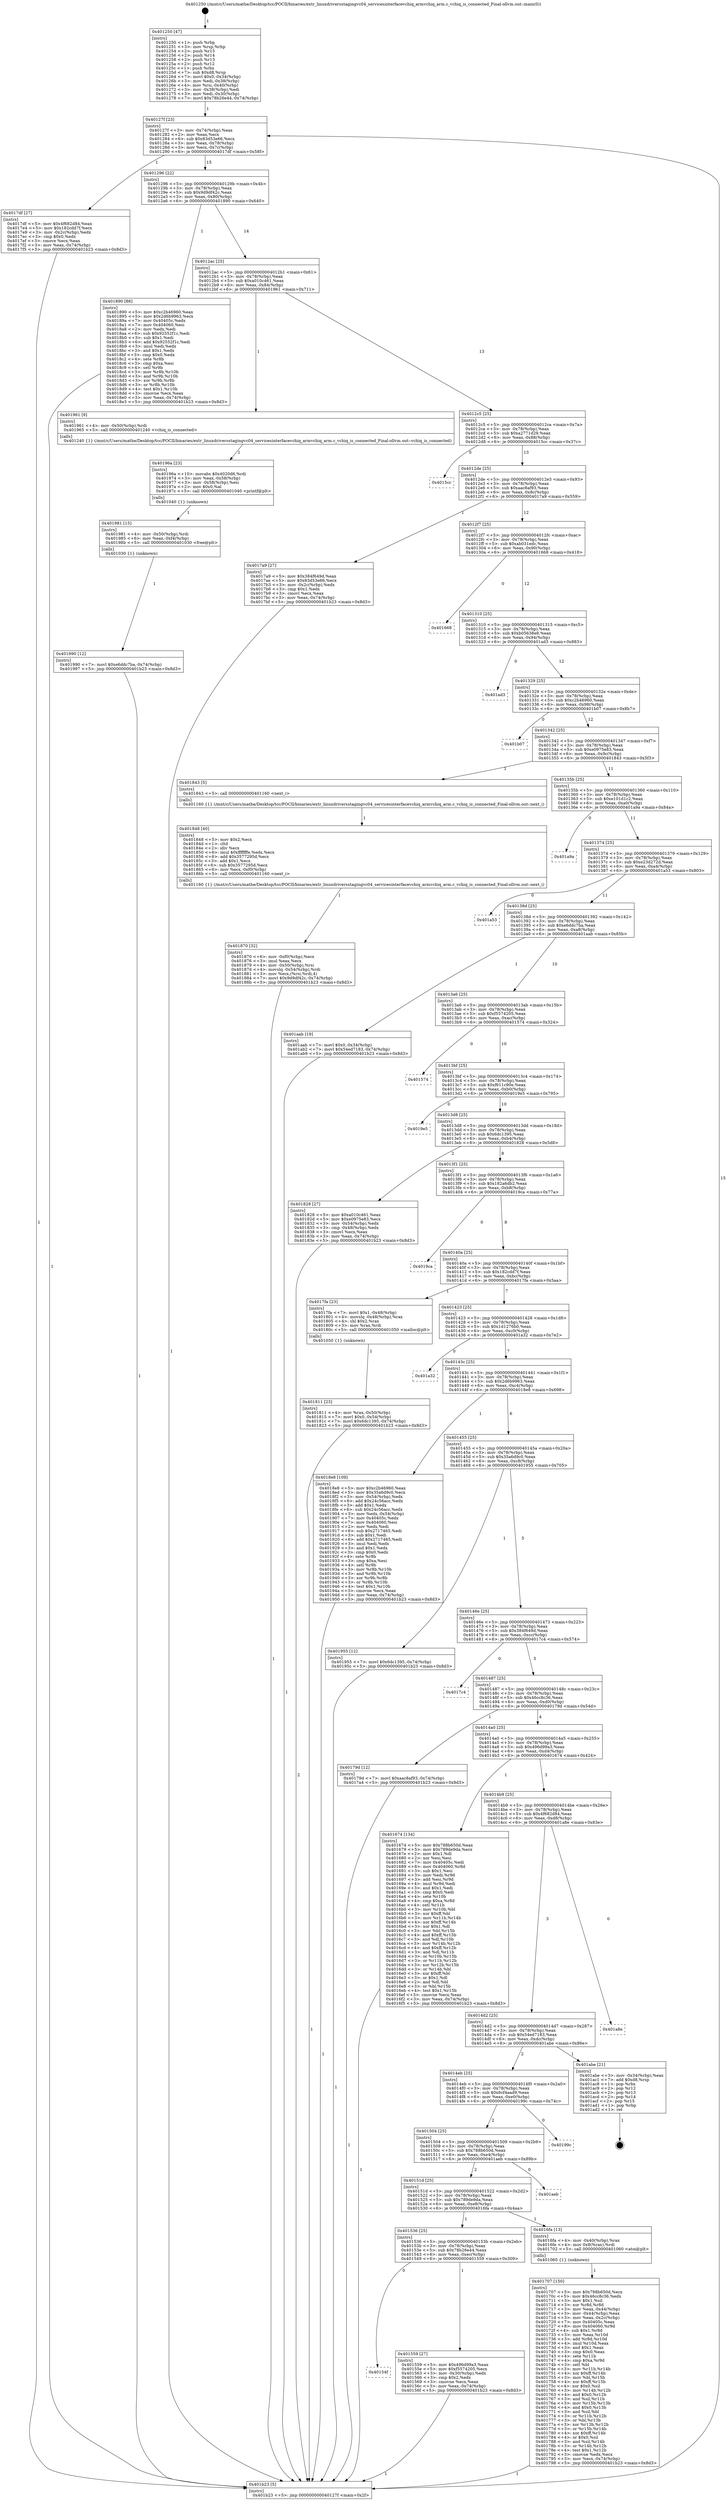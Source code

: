digraph "0x401250" {
  label = "0x401250 (/mnt/c/Users/mathe/Desktop/tcc/POCII/binaries/extr_linuxdriversstagingvc04_servicesinterfacevchiq_armvchiq_arm.c_vchiq_is_connected_Final-ollvm.out::main(0))"
  labelloc = "t"
  node[shape=record]

  Entry [label="",width=0.3,height=0.3,shape=circle,fillcolor=black,style=filled]
  "0x40127f" [label="{
     0x40127f [23]\l
     | [instrs]\l
     &nbsp;&nbsp;0x40127f \<+3\>: mov -0x74(%rbp),%eax\l
     &nbsp;&nbsp;0x401282 \<+2\>: mov %eax,%ecx\l
     &nbsp;&nbsp;0x401284 \<+6\>: sub $0x83d53e66,%ecx\l
     &nbsp;&nbsp;0x40128a \<+3\>: mov %eax,-0x78(%rbp)\l
     &nbsp;&nbsp;0x40128d \<+3\>: mov %ecx,-0x7c(%rbp)\l
     &nbsp;&nbsp;0x401290 \<+6\>: je 00000000004017df \<main+0x58f\>\l
  }"]
  "0x4017df" [label="{
     0x4017df [27]\l
     | [instrs]\l
     &nbsp;&nbsp;0x4017df \<+5\>: mov $0x4f682d84,%eax\l
     &nbsp;&nbsp;0x4017e4 \<+5\>: mov $0x182cdd7f,%ecx\l
     &nbsp;&nbsp;0x4017e9 \<+3\>: mov -0x2c(%rbp),%edx\l
     &nbsp;&nbsp;0x4017ec \<+3\>: cmp $0x0,%edx\l
     &nbsp;&nbsp;0x4017ef \<+3\>: cmove %ecx,%eax\l
     &nbsp;&nbsp;0x4017f2 \<+3\>: mov %eax,-0x74(%rbp)\l
     &nbsp;&nbsp;0x4017f5 \<+5\>: jmp 0000000000401b23 \<main+0x8d3\>\l
  }"]
  "0x401296" [label="{
     0x401296 [22]\l
     | [instrs]\l
     &nbsp;&nbsp;0x401296 \<+5\>: jmp 000000000040129b \<main+0x4b\>\l
     &nbsp;&nbsp;0x40129b \<+3\>: mov -0x78(%rbp),%eax\l
     &nbsp;&nbsp;0x40129e \<+5\>: sub $0x9d9df42c,%eax\l
     &nbsp;&nbsp;0x4012a3 \<+3\>: mov %eax,-0x80(%rbp)\l
     &nbsp;&nbsp;0x4012a6 \<+6\>: je 0000000000401890 \<main+0x640\>\l
  }"]
  Exit [label="",width=0.3,height=0.3,shape=circle,fillcolor=black,style=filled,peripheries=2]
  "0x401890" [label="{
     0x401890 [88]\l
     | [instrs]\l
     &nbsp;&nbsp;0x401890 \<+5\>: mov $0xc2b46960,%eax\l
     &nbsp;&nbsp;0x401895 \<+5\>: mov $0x2d6b9963,%ecx\l
     &nbsp;&nbsp;0x40189a \<+7\>: mov 0x40405c,%edx\l
     &nbsp;&nbsp;0x4018a1 \<+7\>: mov 0x404060,%esi\l
     &nbsp;&nbsp;0x4018a8 \<+2\>: mov %edx,%edi\l
     &nbsp;&nbsp;0x4018aa \<+6\>: sub $0x92552f1c,%edi\l
     &nbsp;&nbsp;0x4018b0 \<+3\>: sub $0x1,%edi\l
     &nbsp;&nbsp;0x4018b3 \<+6\>: add $0x92552f1c,%edi\l
     &nbsp;&nbsp;0x4018b9 \<+3\>: imul %edi,%edx\l
     &nbsp;&nbsp;0x4018bc \<+3\>: and $0x1,%edx\l
     &nbsp;&nbsp;0x4018bf \<+3\>: cmp $0x0,%edx\l
     &nbsp;&nbsp;0x4018c2 \<+4\>: sete %r8b\l
     &nbsp;&nbsp;0x4018c6 \<+3\>: cmp $0xa,%esi\l
     &nbsp;&nbsp;0x4018c9 \<+4\>: setl %r9b\l
     &nbsp;&nbsp;0x4018cd \<+3\>: mov %r8b,%r10b\l
     &nbsp;&nbsp;0x4018d0 \<+3\>: and %r9b,%r10b\l
     &nbsp;&nbsp;0x4018d3 \<+3\>: xor %r9b,%r8b\l
     &nbsp;&nbsp;0x4018d6 \<+3\>: or %r8b,%r10b\l
     &nbsp;&nbsp;0x4018d9 \<+4\>: test $0x1,%r10b\l
     &nbsp;&nbsp;0x4018dd \<+3\>: cmovne %ecx,%eax\l
     &nbsp;&nbsp;0x4018e0 \<+3\>: mov %eax,-0x74(%rbp)\l
     &nbsp;&nbsp;0x4018e3 \<+5\>: jmp 0000000000401b23 \<main+0x8d3\>\l
  }"]
  "0x4012ac" [label="{
     0x4012ac [25]\l
     | [instrs]\l
     &nbsp;&nbsp;0x4012ac \<+5\>: jmp 00000000004012b1 \<main+0x61\>\l
     &nbsp;&nbsp;0x4012b1 \<+3\>: mov -0x78(%rbp),%eax\l
     &nbsp;&nbsp;0x4012b4 \<+5\>: sub $0xa010c461,%eax\l
     &nbsp;&nbsp;0x4012b9 \<+6\>: mov %eax,-0x84(%rbp)\l
     &nbsp;&nbsp;0x4012bf \<+6\>: je 0000000000401961 \<main+0x711\>\l
  }"]
  "0x401990" [label="{
     0x401990 [12]\l
     | [instrs]\l
     &nbsp;&nbsp;0x401990 \<+7\>: movl $0xe6ddc7ba,-0x74(%rbp)\l
     &nbsp;&nbsp;0x401997 \<+5\>: jmp 0000000000401b23 \<main+0x8d3\>\l
  }"]
  "0x401961" [label="{
     0x401961 [9]\l
     | [instrs]\l
     &nbsp;&nbsp;0x401961 \<+4\>: mov -0x50(%rbp),%rdi\l
     &nbsp;&nbsp;0x401965 \<+5\>: call 0000000000401240 \<vchiq_is_connected\>\l
     | [calls]\l
     &nbsp;&nbsp;0x401240 \{1\} (/mnt/c/Users/mathe/Desktop/tcc/POCII/binaries/extr_linuxdriversstagingvc04_servicesinterfacevchiq_armvchiq_arm.c_vchiq_is_connected_Final-ollvm.out::vchiq_is_connected)\l
  }"]
  "0x4012c5" [label="{
     0x4012c5 [25]\l
     | [instrs]\l
     &nbsp;&nbsp;0x4012c5 \<+5\>: jmp 00000000004012ca \<main+0x7a\>\l
     &nbsp;&nbsp;0x4012ca \<+3\>: mov -0x78(%rbp),%eax\l
     &nbsp;&nbsp;0x4012cd \<+5\>: sub $0xa2771d29,%eax\l
     &nbsp;&nbsp;0x4012d2 \<+6\>: mov %eax,-0x88(%rbp)\l
     &nbsp;&nbsp;0x4012d8 \<+6\>: je 00000000004015cc \<main+0x37c\>\l
  }"]
  "0x401981" [label="{
     0x401981 [15]\l
     | [instrs]\l
     &nbsp;&nbsp;0x401981 \<+4\>: mov -0x50(%rbp),%rdi\l
     &nbsp;&nbsp;0x401985 \<+6\>: mov %eax,-0xf4(%rbp)\l
     &nbsp;&nbsp;0x40198b \<+5\>: call 0000000000401030 \<free@plt\>\l
     | [calls]\l
     &nbsp;&nbsp;0x401030 \{1\} (unknown)\l
  }"]
  "0x4015cc" [label="{
     0x4015cc\l
  }", style=dashed]
  "0x4012de" [label="{
     0x4012de [25]\l
     | [instrs]\l
     &nbsp;&nbsp;0x4012de \<+5\>: jmp 00000000004012e3 \<main+0x93\>\l
     &nbsp;&nbsp;0x4012e3 \<+3\>: mov -0x78(%rbp),%eax\l
     &nbsp;&nbsp;0x4012e6 \<+5\>: sub $0xaac8af93,%eax\l
     &nbsp;&nbsp;0x4012eb \<+6\>: mov %eax,-0x8c(%rbp)\l
     &nbsp;&nbsp;0x4012f1 \<+6\>: je 00000000004017a9 \<main+0x559\>\l
  }"]
  "0x40196a" [label="{
     0x40196a [23]\l
     | [instrs]\l
     &nbsp;&nbsp;0x40196a \<+10\>: movabs $0x4020d6,%rdi\l
     &nbsp;&nbsp;0x401974 \<+3\>: mov %eax,-0x58(%rbp)\l
     &nbsp;&nbsp;0x401977 \<+3\>: mov -0x58(%rbp),%esi\l
     &nbsp;&nbsp;0x40197a \<+2\>: mov $0x0,%al\l
     &nbsp;&nbsp;0x40197c \<+5\>: call 0000000000401040 \<printf@plt\>\l
     | [calls]\l
     &nbsp;&nbsp;0x401040 \{1\} (unknown)\l
  }"]
  "0x4017a9" [label="{
     0x4017a9 [27]\l
     | [instrs]\l
     &nbsp;&nbsp;0x4017a9 \<+5\>: mov $0x384f649d,%eax\l
     &nbsp;&nbsp;0x4017ae \<+5\>: mov $0x83d53e66,%ecx\l
     &nbsp;&nbsp;0x4017b3 \<+3\>: mov -0x2c(%rbp),%edx\l
     &nbsp;&nbsp;0x4017b6 \<+3\>: cmp $0x1,%edx\l
     &nbsp;&nbsp;0x4017b9 \<+3\>: cmovl %ecx,%eax\l
     &nbsp;&nbsp;0x4017bc \<+3\>: mov %eax,-0x74(%rbp)\l
     &nbsp;&nbsp;0x4017bf \<+5\>: jmp 0000000000401b23 \<main+0x8d3\>\l
  }"]
  "0x4012f7" [label="{
     0x4012f7 [25]\l
     | [instrs]\l
     &nbsp;&nbsp;0x4012f7 \<+5\>: jmp 00000000004012fc \<main+0xac\>\l
     &nbsp;&nbsp;0x4012fc \<+3\>: mov -0x78(%rbp),%eax\l
     &nbsp;&nbsp;0x4012ff \<+5\>: sub $0xab031edc,%eax\l
     &nbsp;&nbsp;0x401304 \<+6\>: mov %eax,-0x90(%rbp)\l
     &nbsp;&nbsp;0x40130a \<+6\>: je 0000000000401668 \<main+0x418\>\l
  }"]
  "0x401870" [label="{
     0x401870 [32]\l
     | [instrs]\l
     &nbsp;&nbsp;0x401870 \<+6\>: mov -0xf0(%rbp),%ecx\l
     &nbsp;&nbsp;0x401876 \<+3\>: imul %eax,%ecx\l
     &nbsp;&nbsp;0x401879 \<+4\>: mov -0x50(%rbp),%rsi\l
     &nbsp;&nbsp;0x40187d \<+4\>: movslq -0x54(%rbp),%rdi\l
     &nbsp;&nbsp;0x401881 \<+3\>: mov %ecx,(%rsi,%rdi,4)\l
     &nbsp;&nbsp;0x401884 \<+7\>: movl $0x9d9df42c,-0x74(%rbp)\l
     &nbsp;&nbsp;0x40188b \<+5\>: jmp 0000000000401b23 \<main+0x8d3\>\l
  }"]
  "0x401668" [label="{
     0x401668\l
  }", style=dashed]
  "0x401310" [label="{
     0x401310 [25]\l
     | [instrs]\l
     &nbsp;&nbsp;0x401310 \<+5\>: jmp 0000000000401315 \<main+0xc5\>\l
     &nbsp;&nbsp;0x401315 \<+3\>: mov -0x78(%rbp),%eax\l
     &nbsp;&nbsp;0x401318 \<+5\>: sub $0xb05638e8,%eax\l
     &nbsp;&nbsp;0x40131d \<+6\>: mov %eax,-0x94(%rbp)\l
     &nbsp;&nbsp;0x401323 \<+6\>: je 0000000000401ad3 \<main+0x883\>\l
  }"]
  "0x401848" [label="{
     0x401848 [40]\l
     | [instrs]\l
     &nbsp;&nbsp;0x401848 \<+5\>: mov $0x2,%ecx\l
     &nbsp;&nbsp;0x40184d \<+1\>: cltd\l
     &nbsp;&nbsp;0x40184e \<+2\>: idiv %ecx\l
     &nbsp;&nbsp;0x401850 \<+6\>: imul $0xfffffffe,%edx,%ecx\l
     &nbsp;&nbsp;0x401856 \<+6\>: add $0x3577295d,%ecx\l
     &nbsp;&nbsp;0x40185c \<+3\>: add $0x1,%ecx\l
     &nbsp;&nbsp;0x40185f \<+6\>: sub $0x3577295d,%ecx\l
     &nbsp;&nbsp;0x401865 \<+6\>: mov %ecx,-0xf0(%rbp)\l
     &nbsp;&nbsp;0x40186b \<+5\>: call 0000000000401160 \<next_i\>\l
     | [calls]\l
     &nbsp;&nbsp;0x401160 \{1\} (/mnt/c/Users/mathe/Desktop/tcc/POCII/binaries/extr_linuxdriversstagingvc04_servicesinterfacevchiq_armvchiq_arm.c_vchiq_is_connected_Final-ollvm.out::next_i)\l
  }"]
  "0x401ad3" [label="{
     0x401ad3\l
  }", style=dashed]
  "0x401329" [label="{
     0x401329 [25]\l
     | [instrs]\l
     &nbsp;&nbsp;0x401329 \<+5\>: jmp 000000000040132e \<main+0xde\>\l
     &nbsp;&nbsp;0x40132e \<+3\>: mov -0x78(%rbp),%eax\l
     &nbsp;&nbsp;0x401331 \<+5\>: sub $0xc2b46960,%eax\l
     &nbsp;&nbsp;0x401336 \<+6\>: mov %eax,-0x98(%rbp)\l
     &nbsp;&nbsp;0x40133c \<+6\>: je 0000000000401b07 \<main+0x8b7\>\l
  }"]
  "0x401811" [label="{
     0x401811 [23]\l
     | [instrs]\l
     &nbsp;&nbsp;0x401811 \<+4\>: mov %rax,-0x50(%rbp)\l
     &nbsp;&nbsp;0x401815 \<+7\>: movl $0x0,-0x54(%rbp)\l
     &nbsp;&nbsp;0x40181c \<+7\>: movl $0x6dc1395,-0x74(%rbp)\l
     &nbsp;&nbsp;0x401823 \<+5\>: jmp 0000000000401b23 \<main+0x8d3\>\l
  }"]
  "0x401b07" [label="{
     0x401b07\l
  }", style=dashed]
  "0x401342" [label="{
     0x401342 [25]\l
     | [instrs]\l
     &nbsp;&nbsp;0x401342 \<+5\>: jmp 0000000000401347 \<main+0xf7\>\l
     &nbsp;&nbsp;0x401347 \<+3\>: mov -0x78(%rbp),%eax\l
     &nbsp;&nbsp;0x40134a \<+5\>: sub $0xe0975e83,%eax\l
     &nbsp;&nbsp;0x40134f \<+6\>: mov %eax,-0x9c(%rbp)\l
     &nbsp;&nbsp;0x401355 \<+6\>: je 0000000000401843 \<main+0x5f3\>\l
  }"]
  "0x401707" [label="{
     0x401707 [150]\l
     | [instrs]\l
     &nbsp;&nbsp;0x401707 \<+5\>: mov $0x788b650d,%ecx\l
     &nbsp;&nbsp;0x40170c \<+5\>: mov $0x46cc8c36,%edx\l
     &nbsp;&nbsp;0x401711 \<+3\>: mov $0x1,%sil\l
     &nbsp;&nbsp;0x401714 \<+3\>: xor %r8d,%r8d\l
     &nbsp;&nbsp;0x401717 \<+3\>: mov %eax,-0x44(%rbp)\l
     &nbsp;&nbsp;0x40171a \<+3\>: mov -0x44(%rbp),%eax\l
     &nbsp;&nbsp;0x40171d \<+3\>: mov %eax,-0x2c(%rbp)\l
     &nbsp;&nbsp;0x401720 \<+7\>: mov 0x40405c,%eax\l
     &nbsp;&nbsp;0x401727 \<+8\>: mov 0x404060,%r9d\l
     &nbsp;&nbsp;0x40172f \<+4\>: sub $0x1,%r8d\l
     &nbsp;&nbsp;0x401733 \<+3\>: mov %eax,%r10d\l
     &nbsp;&nbsp;0x401736 \<+3\>: add %r8d,%r10d\l
     &nbsp;&nbsp;0x401739 \<+4\>: imul %r10d,%eax\l
     &nbsp;&nbsp;0x40173d \<+3\>: and $0x1,%eax\l
     &nbsp;&nbsp;0x401740 \<+3\>: cmp $0x0,%eax\l
     &nbsp;&nbsp;0x401743 \<+4\>: sete %r11b\l
     &nbsp;&nbsp;0x401747 \<+4\>: cmp $0xa,%r9d\l
     &nbsp;&nbsp;0x40174b \<+3\>: setl %bl\l
     &nbsp;&nbsp;0x40174e \<+3\>: mov %r11b,%r14b\l
     &nbsp;&nbsp;0x401751 \<+4\>: xor $0xff,%r14b\l
     &nbsp;&nbsp;0x401755 \<+3\>: mov %bl,%r15b\l
     &nbsp;&nbsp;0x401758 \<+4\>: xor $0xff,%r15b\l
     &nbsp;&nbsp;0x40175c \<+4\>: xor $0x0,%sil\l
     &nbsp;&nbsp;0x401760 \<+3\>: mov %r14b,%r12b\l
     &nbsp;&nbsp;0x401763 \<+4\>: and $0x0,%r12b\l
     &nbsp;&nbsp;0x401767 \<+3\>: and %sil,%r11b\l
     &nbsp;&nbsp;0x40176a \<+3\>: mov %r15b,%r13b\l
     &nbsp;&nbsp;0x40176d \<+4\>: and $0x0,%r13b\l
     &nbsp;&nbsp;0x401771 \<+3\>: and %sil,%bl\l
     &nbsp;&nbsp;0x401774 \<+3\>: or %r11b,%r12b\l
     &nbsp;&nbsp;0x401777 \<+3\>: or %bl,%r13b\l
     &nbsp;&nbsp;0x40177a \<+3\>: xor %r13b,%r12b\l
     &nbsp;&nbsp;0x40177d \<+3\>: or %r15b,%r14b\l
     &nbsp;&nbsp;0x401780 \<+4\>: xor $0xff,%r14b\l
     &nbsp;&nbsp;0x401784 \<+4\>: or $0x0,%sil\l
     &nbsp;&nbsp;0x401788 \<+3\>: and %sil,%r14b\l
     &nbsp;&nbsp;0x40178b \<+3\>: or %r14b,%r12b\l
     &nbsp;&nbsp;0x40178e \<+4\>: test $0x1,%r12b\l
     &nbsp;&nbsp;0x401792 \<+3\>: cmovne %edx,%ecx\l
     &nbsp;&nbsp;0x401795 \<+3\>: mov %ecx,-0x74(%rbp)\l
     &nbsp;&nbsp;0x401798 \<+5\>: jmp 0000000000401b23 \<main+0x8d3\>\l
  }"]
  "0x401843" [label="{
     0x401843 [5]\l
     | [instrs]\l
     &nbsp;&nbsp;0x401843 \<+5\>: call 0000000000401160 \<next_i\>\l
     | [calls]\l
     &nbsp;&nbsp;0x401160 \{1\} (/mnt/c/Users/mathe/Desktop/tcc/POCII/binaries/extr_linuxdriversstagingvc04_servicesinterfacevchiq_armvchiq_arm.c_vchiq_is_connected_Final-ollvm.out::next_i)\l
  }"]
  "0x40135b" [label="{
     0x40135b [25]\l
     | [instrs]\l
     &nbsp;&nbsp;0x40135b \<+5\>: jmp 0000000000401360 \<main+0x110\>\l
     &nbsp;&nbsp;0x401360 \<+3\>: mov -0x78(%rbp),%eax\l
     &nbsp;&nbsp;0x401363 \<+5\>: sub $0xe101d1c2,%eax\l
     &nbsp;&nbsp;0x401368 \<+6\>: mov %eax,-0xa0(%rbp)\l
     &nbsp;&nbsp;0x40136e \<+6\>: je 0000000000401a9a \<main+0x84a\>\l
  }"]
  "0x401250" [label="{
     0x401250 [47]\l
     | [instrs]\l
     &nbsp;&nbsp;0x401250 \<+1\>: push %rbp\l
     &nbsp;&nbsp;0x401251 \<+3\>: mov %rsp,%rbp\l
     &nbsp;&nbsp;0x401254 \<+2\>: push %r15\l
     &nbsp;&nbsp;0x401256 \<+2\>: push %r14\l
     &nbsp;&nbsp;0x401258 \<+2\>: push %r13\l
     &nbsp;&nbsp;0x40125a \<+2\>: push %r12\l
     &nbsp;&nbsp;0x40125c \<+1\>: push %rbx\l
     &nbsp;&nbsp;0x40125d \<+7\>: sub $0xd8,%rsp\l
     &nbsp;&nbsp;0x401264 \<+7\>: movl $0x0,-0x34(%rbp)\l
     &nbsp;&nbsp;0x40126b \<+3\>: mov %edi,-0x38(%rbp)\l
     &nbsp;&nbsp;0x40126e \<+4\>: mov %rsi,-0x40(%rbp)\l
     &nbsp;&nbsp;0x401272 \<+3\>: mov -0x38(%rbp),%edi\l
     &nbsp;&nbsp;0x401275 \<+3\>: mov %edi,-0x30(%rbp)\l
     &nbsp;&nbsp;0x401278 \<+7\>: movl $0x78b26e44,-0x74(%rbp)\l
  }"]
  "0x401a9a" [label="{
     0x401a9a\l
  }", style=dashed]
  "0x401374" [label="{
     0x401374 [25]\l
     | [instrs]\l
     &nbsp;&nbsp;0x401374 \<+5\>: jmp 0000000000401379 \<main+0x129\>\l
     &nbsp;&nbsp;0x401379 \<+3\>: mov -0x78(%rbp),%eax\l
     &nbsp;&nbsp;0x40137c \<+5\>: sub $0xe23d272d,%eax\l
     &nbsp;&nbsp;0x401381 \<+6\>: mov %eax,-0xa4(%rbp)\l
     &nbsp;&nbsp;0x401387 \<+6\>: je 0000000000401a53 \<main+0x803\>\l
  }"]
  "0x401b23" [label="{
     0x401b23 [5]\l
     | [instrs]\l
     &nbsp;&nbsp;0x401b23 \<+5\>: jmp 000000000040127f \<main+0x2f\>\l
  }"]
  "0x401a53" [label="{
     0x401a53\l
  }", style=dashed]
  "0x40138d" [label="{
     0x40138d [25]\l
     | [instrs]\l
     &nbsp;&nbsp;0x40138d \<+5\>: jmp 0000000000401392 \<main+0x142\>\l
     &nbsp;&nbsp;0x401392 \<+3\>: mov -0x78(%rbp),%eax\l
     &nbsp;&nbsp;0x401395 \<+5\>: sub $0xe6ddc7ba,%eax\l
     &nbsp;&nbsp;0x40139a \<+6\>: mov %eax,-0xa8(%rbp)\l
     &nbsp;&nbsp;0x4013a0 \<+6\>: je 0000000000401aab \<main+0x85b\>\l
  }"]
  "0x40154f" [label="{
     0x40154f\l
  }", style=dashed]
  "0x401aab" [label="{
     0x401aab [19]\l
     | [instrs]\l
     &nbsp;&nbsp;0x401aab \<+7\>: movl $0x0,-0x34(%rbp)\l
     &nbsp;&nbsp;0x401ab2 \<+7\>: movl $0x54ed7183,-0x74(%rbp)\l
     &nbsp;&nbsp;0x401ab9 \<+5\>: jmp 0000000000401b23 \<main+0x8d3\>\l
  }"]
  "0x4013a6" [label="{
     0x4013a6 [25]\l
     | [instrs]\l
     &nbsp;&nbsp;0x4013a6 \<+5\>: jmp 00000000004013ab \<main+0x15b\>\l
     &nbsp;&nbsp;0x4013ab \<+3\>: mov -0x78(%rbp),%eax\l
     &nbsp;&nbsp;0x4013ae \<+5\>: sub $0xf5574205,%eax\l
     &nbsp;&nbsp;0x4013b3 \<+6\>: mov %eax,-0xac(%rbp)\l
     &nbsp;&nbsp;0x4013b9 \<+6\>: je 0000000000401574 \<main+0x324\>\l
  }"]
  "0x401559" [label="{
     0x401559 [27]\l
     | [instrs]\l
     &nbsp;&nbsp;0x401559 \<+5\>: mov $0x496d99a3,%eax\l
     &nbsp;&nbsp;0x40155e \<+5\>: mov $0xf5574205,%ecx\l
     &nbsp;&nbsp;0x401563 \<+3\>: mov -0x30(%rbp),%edx\l
     &nbsp;&nbsp;0x401566 \<+3\>: cmp $0x2,%edx\l
     &nbsp;&nbsp;0x401569 \<+3\>: cmovne %ecx,%eax\l
     &nbsp;&nbsp;0x40156c \<+3\>: mov %eax,-0x74(%rbp)\l
     &nbsp;&nbsp;0x40156f \<+5\>: jmp 0000000000401b23 \<main+0x8d3\>\l
  }"]
  "0x401574" [label="{
     0x401574\l
  }", style=dashed]
  "0x4013bf" [label="{
     0x4013bf [25]\l
     | [instrs]\l
     &nbsp;&nbsp;0x4013bf \<+5\>: jmp 00000000004013c4 \<main+0x174\>\l
     &nbsp;&nbsp;0x4013c4 \<+3\>: mov -0x78(%rbp),%eax\l
     &nbsp;&nbsp;0x4013c7 \<+5\>: sub $0xf611c90e,%eax\l
     &nbsp;&nbsp;0x4013cc \<+6\>: mov %eax,-0xb0(%rbp)\l
     &nbsp;&nbsp;0x4013d2 \<+6\>: je 00000000004019e5 \<main+0x795\>\l
  }"]
  "0x401536" [label="{
     0x401536 [25]\l
     | [instrs]\l
     &nbsp;&nbsp;0x401536 \<+5\>: jmp 000000000040153b \<main+0x2eb\>\l
     &nbsp;&nbsp;0x40153b \<+3\>: mov -0x78(%rbp),%eax\l
     &nbsp;&nbsp;0x40153e \<+5\>: sub $0x78b26e44,%eax\l
     &nbsp;&nbsp;0x401543 \<+6\>: mov %eax,-0xec(%rbp)\l
     &nbsp;&nbsp;0x401549 \<+6\>: je 0000000000401559 \<main+0x309\>\l
  }"]
  "0x4019e5" [label="{
     0x4019e5\l
  }", style=dashed]
  "0x4013d8" [label="{
     0x4013d8 [25]\l
     | [instrs]\l
     &nbsp;&nbsp;0x4013d8 \<+5\>: jmp 00000000004013dd \<main+0x18d\>\l
     &nbsp;&nbsp;0x4013dd \<+3\>: mov -0x78(%rbp),%eax\l
     &nbsp;&nbsp;0x4013e0 \<+5\>: sub $0x6dc1395,%eax\l
     &nbsp;&nbsp;0x4013e5 \<+6\>: mov %eax,-0xb4(%rbp)\l
     &nbsp;&nbsp;0x4013eb \<+6\>: je 0000000000401828 \<main+0x5d8\>\l
  }"]
  "0x4016fa" [label="{
     0x4016fa [13]\l
     | [instrs]\l
     &nbsp;&nbsp;0x4016fa \<+4\>: mov -0x40(%rbp),%rax\l
     &nbsp;&nbsp;0x4016fe \<+4\>: mov 0x8(%rax),%rdi\l
     &nbsp;&nbsp;0x401702 \<+5\>: call 0000000000401060 \<atoi@plt\>\l
     | [calls]\l
     &nbsp;&nbsp;0x401060 \{1\} (unknown)\l
  }"]
  "0x401828" [label="{
     0x401828 [27]\l
     | [instrs]\l
     &nbsp;&nbsp;0x401828 \<+5\>: mov $0xa010c461,%eax\l
     &nbsp;&nbsp;0x40182d \<+5\>: mov $0xe0975e83,%ecx\l
     &nbsp;&nbsp;0x401832 \<+3\>: mov -0x54(%rbp),%edx\l
     &nbsp;&nbsp;0x401835 \<+3\>: cmp -0x48(%rbp),%edx\l
     &nbsp;&nbsp;0x401838 \<+3\>: cmovl %ecx,%eax\l
     &nbsp;&nbsp;0x40183b \<+3\>: mov %eax,-0x74(%rbp)\l
     &nbsp;&nbsp;0x40183e \<+5\>: jmp 0000000000401b23 \<main+0x8d3\>\l
  }"]
  "0x4013f1" [label="{
     0x4013f1 [25]\l
     | [instrs]\l
     &nbsp;&nbsp;0x4013f1 \<+5\>: jmp 00000000004013f6 \<main+0x1a6\>\l
     &nbsp;&nbsp;0x4013f6 \<+3\>: mov -0x78(%rbp),%eax\l
     &nbsp;&nbsp;0x4013f9 \<+5\>: sub $0x182a6db2,%eax\l
     &nbsp;&nbsp;0x4013fe \<+6\>: mov %eax,-0xb8(%rbp)\l
     &nbsp;&nbsp;0x401404 \<+6\>: je 00000000004019ca \<main+0x77a\>\l
  }"]
  "0x40151d" [label="{
     0x40151d [25]\l
     | [instrs]\l
     &nbsp;&nbsp;0x40151d \<+5\>: jmp 0000000000401522 \<main+0x2d2\>\l
     &nbsp;&nbsp;0x401522 \<+3\>: mov -0x78(%rbp),%eax\l
     &nbsp;&nbsp;0x401525 \<+5\>: sub $0x789de9da,%eax\l
     &nbsp;&nbsp;0x40152a \<+6\>: mov %eax,-0xe8(%rbp)\l
     &nbsp;&nbsp;0x401530 \<+6\>: je 00000000004016fa \<main+0x4aa\>\l
  }"]
  "0x4019ca" [label="{
     0x4019ca\l
  }", style=dashed]
  "0x40140a" [label="{
     0x40140a [25]\l
     | [instrs]\l
     &nbsp;&nbsp;0x40140a \<+5\>: jmp 000000000040140f \<main+0x1bf\>\l
     &nbsp;&nbsp;0x40140f \<+3\>: mov -0x78(%rbp),%eax\l
     &nbsp;&nbsp;0x401412 \<+5\>: sub $0x182cdd7f,%eax\l
     &nbsp;&nbsp;0x401417 \<+6\>: mov %eax,-0xbc(%rbp)\l
     &nbsp;&nbsp;0x40141d \<+6\>: je 00000000004017fa \<main+0x5aa\>\l
  }"]
  "0x401aeb" [label="{
     0x401aeb\l
  }", style=dashed]
  "0x4017fa" [label="{
     0x4017fa [23]\l
     | [instrs]\l
     &nbsp;&nbsp;0x4017fa \<+7\>: movl $0x1,-0x48(%rbp)\l
     &nbsp;&nbsp;0x401801 \<+4\>: movslq -0x48(%rbp),%rax\l
     &nbsp;&nbsp;0x401805 \<+4\>: shl $0x2,%rax\l
     &nbsp;&nbsp;0x401809 \<+3\>: mov %rax,%rdi\l
     &nbsp;&nbsp;0x40180c \<+5\>: call 0000000000401050 \<malloc@plt\>\l
     | [calls]\l
     &nbsp;&nbsp;0x401050 \{1\} (unknown)\l
  }"]
  "0x401423" [label="{
     0x401423 [25]\l
     | [instrs]\l
     &nbsp;&nbsp;0x401423 \<+5\>: jmp 0000000000401428 \<main+0x1d8\>\l
     &nbsp;&nbsp;0x401428 \<+3\>: mov -0x78(%rbp),%eax\l
     &nbsp;&nbsp;0x40142b \<+5\>: sub $0x1d1276b0,%eax\l
     &nbsp;&nbsp;0x401430 \<+6\>: mov %eax,-0xc0(%rbp)\l
     &nbsp;&nbsp;0x401436 \<+6\>: je 0000000000401a32 \<main+0x7e2\>\l
  }"]
  "0x401504" [label="{
     0x401504 [25]\l
     | [instrs]\l
     &nbsp;&nbsp;0x401504 \<+5\>: jmp 0000000000401509 \<main+0x2b9\>\l
     &nbsp;&nbsp;0x401509 \<+3\>: mov -0x78(%rbp),%eax\l
     &nbsp;&nbsp;0x40150c \<+5\>: sub $0x788b650d,%eax\l
     &nbsp;&nbsp;0x401511 \<+6\>: mov %eax,-0xe4(%rbp)\l
     &nbsp;&nbsp;0x401517 \<+6\>: je 0000000000401aeb \<main+0x89b\>\l
  }"]
  "0x401a32" [label="{
     0x401a32\l
  }", style=dashed]
  "0x40143c" [label="{
     0x40143c [25]\l
     | [instrs]\l
     &nbsp;&nbsp;0x40143c \<+5\>: jmp 0000000000401441 \<main+0x1f1\>\l
     &nbsp;&nbsp;0x401441 \<+3\>: mov -0x78(%rbp),%eax\l
     &nbsp;&nbsp;0x401444 \<+5\>: sub $0x2d6b9963,%eax\l
     &nbsp;&nbsp;0x401449 \<+6\>: mov %eax,-0xc4(%rbp)\l
     &nbsp;&nbsp;0x40144f \<+6\>: je 00000000004018e8 \<main+0x698\>\l
  }"]
  "0x40199c" [label="{
     0x40199c\l
  }", style=dashed]
  "0x4018e8" [label="{
     0x4018e8 [109]\l
     | [instrs]\l
     &nbsp;&nbsp;0x4018e8 \<+5\>: mov $0xc2b46960,%eax\l
     &nbsp;&nbsp;0x4018ed \<+5\>: mov $0x35a6d9c0,%ecx\l
     &nbsp;&nbsp;0x4018f2 \<+3\>: mov -0x54(%rbp),%edx\l
     &nbsp;&nbsp;0x4018f5 \<+6\>: add $0x24c56acc,%edx\l
     &nbsp;&nbsp;0x4018fb \<+3\>: add $0x1,%edx\l
     &nbsp;&nbsp;0x4018fe \<+6\>: sub $0x24c56acc,%edx\l
     &nbsp;&nbsp;0x401904 \<+3\>: mov %edx,-0x54(%rbp)\l
     &nbsp;&nbsp;0x401907 \<+7\>: mov 0x40405c,%edx\l
     &nbsp;&nbsp;0x40190e \<+7\>: mov 0x404060,%esi\l
     &nbsp;&nbsp;0x401915 \<+2\>: mov %edx,%edi\l
     &nbsp;&nbsp;0x401917 \<+6\>: sub $0x2717465,%edi\l
     &nbsp;&nbsp;0x40191d \<+3\>: sub $0x1,%edi\l
     &nbsp;&nbsp;0x401920 \<+6\>: add $0x2717465,%edi\l
     &nbsp;&nbsp;0x401926 \<+3\>: imul %edi,%edx\l
     &nbsp;&nbsp;0x401929 \<+3\>: and $0x1,%edx\l
     &nbsp;&nbsp;0x40192c \<+3\>: cmp $0x0,%edx\l
     &nbsp;&nbsp;0x40192f \<+4\>: sete %r8b\l
     &nbsp;&nbsp;0x401933 \<+3\>: cmp $0xa,%esi\l
     &nbsp;&nbsp;0x401936 \<+4\>: setl %r9b\l
     &nbsp;&nbsp;0x40193a \<+3\>: mov %r8b,%r10b\l
     &nbsp;&nbsp;0x40193d \<+3\>: and %r9b,%r10b\l
     &nbsp;&nbsp;0x401940 \<+3\>: xor %r9b,%r8b\l
     &nbsp;&nbsp;0x401943 \<+3\>: or %r8b,%r10b\l
     &nbsp;&nbsp;0x401946 \<+4\>: test $0x1,%r10b\l
     &nbsp;&nbsp;0x40194a \<+3\>: cmovne %ecx,%eax\l
     &nbsp;&nbsp;0x40194d \<+3\>: mov %eax,-0x74(%rbp)\l
     &nbsp;&nbsp;0x401950 \<+5\>: jmp 0000000000401b23 \<main+0x8d3\>\l
  }"]
  "0x401455" [label="{
     0x401455 [25]\l
     | [instrs]\l
     &nbsp;&nbsp;0x401455 \<+5\>: jmp 000000000040145a \<main+0x20a\>\l
     &nbsp;&nbsp;0x40145a \<+3\>: mov -0x78(%rbp),%eax\l
     &nbsp;&nbsp;0x40145d \<+5\>: sub $0x35a6d9c0,%eax\l
     &nbsp;&nbsp;0x401462 \<+6\>: mov %eax,-0xc8(%rbp)\l
     &nbsp;&nbsp;0x401468 \<+6\>: je 0000000000401955 \<main+0x705\>\l
  }"]
  "0x4014eb" [label="{
     0x4014eb [25]\l
     | [instrs]\l
     &nbsp;&nbsp;0x4014eb \<+5\>: jmp 00000000004014f0 \<main+0x2a0\>\l
     &nbsp;&nbsp;0x4014f0 \<+3\>: mov -0x78(%rbp),%eax\l
     &nbsp;&nbsp;0x4014f3 \<+5\>: sub $0x6cf4aad9,%eax\l
     &nbsp;&nbsp;0x4014f8 \<+6\>: mov %eax,-0xe0(%rbp)\l
     &nbsp;&nbsp;0x4014fe \<+6\>: je 000000000040199c \<main+0x74c\>\l
  }"]
  "0x401955" [label="{
     0x401955 [12]\l
     | [instrs]\l
     &nbsp;&nbsp;0x401955 \<+7\>: movl $0x6dc1395,-0x74(%rbp)\l
     &nbsp;&nbsp;0x40195c \<+5\>: jmp 0000000000401b23 \<main+0x8d3\>\l
  }"]
  "0x40146e" [label="{
     0x40146e [25]\l
     | [instrs]\l
     &nbsp;&nbsp;0x40146e \<+5\>: jmp 0000000000401473 \<main+0x223\>\l
     &nbsp;&nbsp;0x401473 \<+3\>: mov -0x78(%rbp),%eax\l
     &nbsp;&nbsp;0x401476 \<+5\>: sub $0x384f649d,%eax\l
     &nbsp;&nbsp;0x40147b \<+6\>: mov %eax,-0xcc(%rbp)\l
     &nbsp;&nbsp;0x401481 \<+6\>: je 00000000004017c4 \<main+0x574\>\l
  }"]
  "0x401abe" [label="{
     0x401abe [21]\l
     | [instrs]\l
     &nbsp;&nbsp;0x401abe \<+3\>: mov -0x34(%rbp),%eax\l
     &nbsp;&nbsp;0x401ac1 \<+7\>: add $0xd8,%rsp\l
     &nbsp;&nbsp;0x401ac8 \<+1\>: pop %rbx\l
     &nbsp;&nbsp;0x401ac9 \<+2\>: pop %r12\l
     &nbsp;&nbsp;0x401acb \<+2\>: pop %r13\l
     &nbsp;&nbsp;0x401acd \<+2\>: pop %r14\l
     &nbsp;&nbsp;0x401acf \<+2\>: pop %r15\l
     &nbsp;&nbsp;0x401ad1 \<+1\>: pop %rbp\l
     &nbsp;&nbsp;0x401ad2 \<+1\>: ret\l
  }"]
  "0x4017c4" [label="{
     0x4017c4\l
  }", style=dashed]
  "0x401487" [label="{
     0x401487 [25]\l
     | [instrs]\l
     &nbsp;&nbsp;0x401487 \<+5\>: jmp 000000000040148c \<main+0x23c\>\l
     &nbsp;&nbsp;0x40148c \<+3\>: mov -0x78(%rbp),%eax\l
     &nbsp;&nbsp;0x40148f \<+5\>: sub $0x46cc8c36,%eax\l
     &nbsp;&nbsp;0x401494 \<+6\>: mov %eax,-0xd0(%rbp)\l
     &nbsp;&nbsp;0x40149a \<+6\>: je 000000000040179d \<main+0x54d\>\l
  }"]
  "0x4014d2" [label="{
     0x4014d2 [25]\l
     | [instrs]\l
     &nbsp;&nbsp;0x4014d2 \<+5\>: jmp 00000000004014d7 \<main+0x287\>\l
     &nbsp;&nbsp;0x4014d7 \<+3\>: mov -0x78(%rbp),%eax\l
     &nbsp;&nbsp;0x4014da \<+5\>: sub $0x54ed7183,%eax\l
     &nbsp;&nbsp;0x4014df \<+6\>: mov %eax,-0xdc(%rbp)\l
     &nbsp;&nbsp;0x4014e5 \<+6\>: je 0000000000401abe \<main+0x86e\>\l
  }"]
  "0x40179d" [label="{
     0x40179d [12]\l
     | [instrs]\l
     &nbsp;&nbsp;0x40179d \<+7\>: movl $0xaac8af93,-0x74(%rbp)\l
     &nbsp;&nbsp;0x4017a4 \<+5\>: jmp 0000000000401b23 \<main+0x8d3\>\l
  }"]
  "0x4014a0" [label="{
     0x4014a0 [25]\l
     | [instrs]\l
     &nbsp;&nbsp;0x4014a0 \<+5\>: jmp 00000000004014a5 \<main+0x255\>\l
     &nbsp;&nbsp;0x4014a5 \<+3\>: mov -0x78(%rbp),%eax\l
     &nbsp;&nbsp;0x4014a8 \<+5\>: sub $0x496d99a3,%eax\l
     &nbsp;&nbsp;0x4014ad \<+6\>: mov %eax,-0xd4(%rbp)\l
     &nbsp;&nbsp;0x4014b3 \<+6\>: je 0000000000401674 \<main+0x424\>\l
  }"]
  "0x401a8e" [label="{
     0x401a8e\l
  }", style=dashed]
  "0x401674" [label="{
     0x401674 [134]\l
     | [instrs]\l
     &nbsp;&nbsp;0x401674 \<+5\>: mov $0x788b650d,%eax\l
     &nbsp;&nbsp;0x401679 \<+5\>: mov $0x789de9da,%ecx\l
     &nbsp;&nbsp;0x40167e \<+2\>: mov $0x1,%dl\l
     &nbsp;&nbsp;0x401680 \<+2\>: xor %esi,%esi\l
     &nbsp;&nbsp;0x401682 \<+7\>: mov 0x40405c,%edi\l
     &nbsp;&nbsp;0x401689 \<+8\>: mov 0x404060,%r8d\l
     &nbsp;&nbsp;0x401691 \<+3\>: sub $0x1,%esi\l
     &nbsp;&nbsp;0x401694 \<+3\>: mov %edi,%r9d\l
     &nbsp;&nbsp;0x401697 \<+3\>: add %esi,%r9d\l
     &nbsp;&nbsp;0x40169a \<+4\>: imul %r9d,%edi\l
     &nbsp;&nbsp;0x40169e \<+3\>: and $0x1,%edi\l
     &nbsp;&nbsp;0x4016a1 \<+3\>: cmp $0x0,%edi\l
     &nbsp;&nbsp;0x4016a4 \<+4\>: sete %r10b\l
     &nbsp;&nbsp;0x4016a8 \<+4\>: cmp $0xa,%r8d\l
     &nbsp;&nbsp;0x4016ac \<+4\>: setl %r11b\l
     &nbsp;&nbsp;0x4016b0 \<+3\>: mov %r10b,%bl\l
     &nbsp;&nbsp;0x4016b3 \<+3\>: xor $0xff,%bl\l
     &nbsp;&nbsp;0x4016b6 \<+3\>: mov %r11b,%r14b\l
     &nbsp;&nbsp;0x4016b9 \<+4\>: xor $0xff,%r14b\l
     &nbsp;&nbsp;0x4016bd \<+3\>: xor $0x1,%dl\l
     &nbsp;&nbsp;0x4016c0 \<+3\>: mov %bl,%r15b\l
     &nbsp;&nbsp;0x4016c3 \<+4\>: and $0xff,%r15b\l
     &nbsp;&nbsp;0x4016c7 \<+3\>: and %dl,%r10b\l
     &nbsp;&nbsp;0x4016ca \<+3\>: mov %r14b,%r12b\l
     &nbsp;&nbsp;0x4016cd \<+4\>: and $0xff,%r12b\l
     &nbsp;&nbsp;0x4016d1 \<+3\>: and %dl,%r11b\l
     &nbsp;&nbsp;0x4016d4 \<+3\>: or %r10b,%r15b\l
     &nbsp;&nbsp;0x4016d7 \<+3\>: or %r11b,%r12b\l
     &nbsp;&nbsp;0x4016da \<+3\>: xor %r12b,%r15b\l
     &nbsp;&nbsp;0x4016dd \<+3\>: or %r14b,%bl\l
     &nbsp;&nbsp;0x4016e0 \<+3\>: xor $0xff,%bl\l
     &nbsp;&nbsp;0x4016e3 \<+3\>: or $0x1,%dl\l
     &nbsp;&nbsp;0x4016e6 \<+2\>: and %dl,%bl\l
     &nbsp;&nbsp;0x4016e8 \<+3\>: or %bl,%r15b\l
     &nbsp;&nbsp;0x4016eb \<+4\>: test $0x1,%r15b\l
     &nbsp;&nbsp;0x4016ef \<+3\>: cmovne %ecx,%eax\l
     &nbsp;&nbsp;0x4016f2 \<+3\>: mov %eax,-0x74(%rbp)\l
     &nbsp;&nbsp;0x4016f5 \<+5\>: jmp 0000000000401b23 \<main+0x8d3\>\l
  }"]
  "0x4014b9" [label="{
     0x4014b9 [25]\l
     | [instrs]\l
     &nbsp;&nbsp;0x4014b9 \<+5\>: jmp 00000000004014be \<main+0x26e\>\l
     &nbsp;&nbsp;0x4014be \<+3\>: mov -0x78(%rbp),%eax\l
     &nbsp;&nbsp;0x4014c1 \<+5\>: sub $0x4f682d84,%eax\l
     &nbsp;&nbsp;0x4014c6 \<+6\>: mov %eax,-0xd8(%rbp)\l
     &nbsp;&nbsp;0x4014cc \<+6\>: je 0000000000401a8e \<main+0x83e\>\l
  }"]
  Entry -> "0x401250" [label=" 1"]
  "0x40127f" -> "0x4017df" [label=" 1"]
  "0x40127f" -> "0x401296" [label=" 15"]
  "0x401abe" -> Exit [label=" 1"]
  "0x401296" -> "0x401890" [label=" 1"]
  "0x401296" -> "0x4012ac" [label=" 14"]
  "0x401aab" -> "0x401b23" [label=" 1"]
  "0x4012ac" -> "0x401961" [label=" 1"]
  "0x4012ac" -> "0x4012c5" [label=" 13"]
  "0x401990" -> "0x401b23" [label=" 1"]
  "0x4012c5" -> "0x4015cc" [label=" 0"]
  "0x4012c5" -> "0x4012de" [label=" 13"]
  "0x401981" -> "0x401990" [label=" 1"]
  "0x4012de" -> "0x4017a9" [label=" 1"]
  "0x4012de" -> "0x4012f7" [label=" 12"]
  "0x40196a" -> "0x401981" [label=" 1"]
  "0x4012f7" -> "0x401668" [label=" 0"]
  "0x4012f7" -> "0x401310" [label=" 12"]
  "0x401961" -> "0x40196a" [label=" 1"]
  "0x401310" -> "0x401ad3" [label=" 0"]
  "0x401310" -> "0x401329" [label=" 12"]
  "0x401955" -> "0x401b23" [label=" 1"]
  "0x401329" -> "0x401b07" [label=" 0"]
  "0x401329" -> "0x401342" [label=" 12"]
  "0x4018e8" -> "0x401b23" [label=" 1"]
  "0x401342" -> "0x401843" [label=" 1"]
  "0x401342" -> "0x40135b" [label=" 11"]
  "0x401890" -> "0x401b23" [label=" 1"]
  "0x40135b" -> "0x401a9a" [label=" 0"]
  "0x40135b" -> "0x401374" [label=" 11"]
  "0x401870" -> "0x401b23" [label=" 1"]
  "0x401374" -> "0x401a53" [label=" 0"]
  "0x401374" -> "0x40138d" [label=" 11"]
  "0x401848" -> "0x401870" [label=" 1"]
  "0x40138d" -> "0x401aab" [label=" 1"]
  "0x40138d" -> "0x4013a6" [label=" 10"]
  "0x401843" -> "0x401848" [label=" 1"]
  "0x4013a6" -> "0x401574" [label=" 0"]
  "0x4013a6" -> "0x4013bf" [label=" 10"]
  "0x401828" -> "0x401b23" [label=" 2"]
  "0x4013bf" -> "0x4019e5" [label=" 0"]
  "0x4013bf" -> "0x4013d8" [label=" 10"]
  "0x4017fa" -> "0x401811" [label=" 1"]
  "0x4013d8" -> "0x401828" [label=" 2"]
  "0x4013d8" -> "0x4013f1" [label=" 8"]
  "0x4017df" -> "0x401b23" [label=" 1"]
  "0x4013f1" -> "0x4019ca" [label=" 0"]
  "0x4013f1" -> "0x40140a" [label=" 8"]
  "0x40179d" -> "0x401b23" [label=" 1"]
  "0x40140a" -> "0x4017fa" [label=" 1"]
  "0x40140a" -> "0x401423" [label=" 7"]
  "0x401707" -> "0x401b23" [label=" 1"]
  "0x401423" -> "0x401a32" [label=" 0"]
  "0x401423" -> "0x40143c" [label=" 7"]
  "0x401674" -> "0x401b23" [label=" 1"]
  "0x40143c" -> "0x4018e8" [label=" 1"]
  "0x40143c" -> "0x401455" [label=" 6"]
  "0x401b23" -> "0x40127f" [label=" 15"]
  "0x401455" -> "0x401955" [label=" 1"]
  "0x401455" -> "0x40146e" [label=" 5"]
  "0x401559" -> "0x401b23" [label=" 1"]
  "0x40146e" -> "0x4017c4" [label=" 0"]
  "0x40146e" -> "0x401487" [label=" 5"]
  "0x401536" -> "0x40154f" [label=" 0"]
  "0x401487" -> "0x40179d" [label=" 1"]
  "0x401487" -> "0x4014a0" [label=" 4"]
  "0x401811" -> "0x401b23" [label=" 1"]
  "0x4014a0" -> "0x401674" [label=" 1"]
  "0x4014a0" -> "0x4014b9" [label=" 3"]
  "0x40151d" -> "0x401536" [label=" 1"]
  "0x4014b9" -> "0x401a8e" [label=" 0"]
  "0x4014b9" -> "0x4014d2" [label=" 3"]
  "0x401536" -> "0x401559" [label=" 1"]
  "0x4014d2" -> "0x401abe" [label=" 1"]
  "0x4014d2" -> "0x4014eb" [label=" 2"]
  "0x401250" -> "0x40127f" [label=" 1"]
  "0x4014eb" -> "0x40199c" [label=" 0"]
  "0x4014eb" -> "0x401504" [label=" 2"]
  "0x4016fa" -> "0x401707" [label=" 1"]
  "0x401504" -> "0x401aeb" [label=" 0"]
  "0x401504" -> "0x40151d" [label=" 2"]
  "0x4017a9" -> "0x401b23" [label=" 1"]
  "0x40151d" -> "0x4016fa" [label=" 1"]
}
